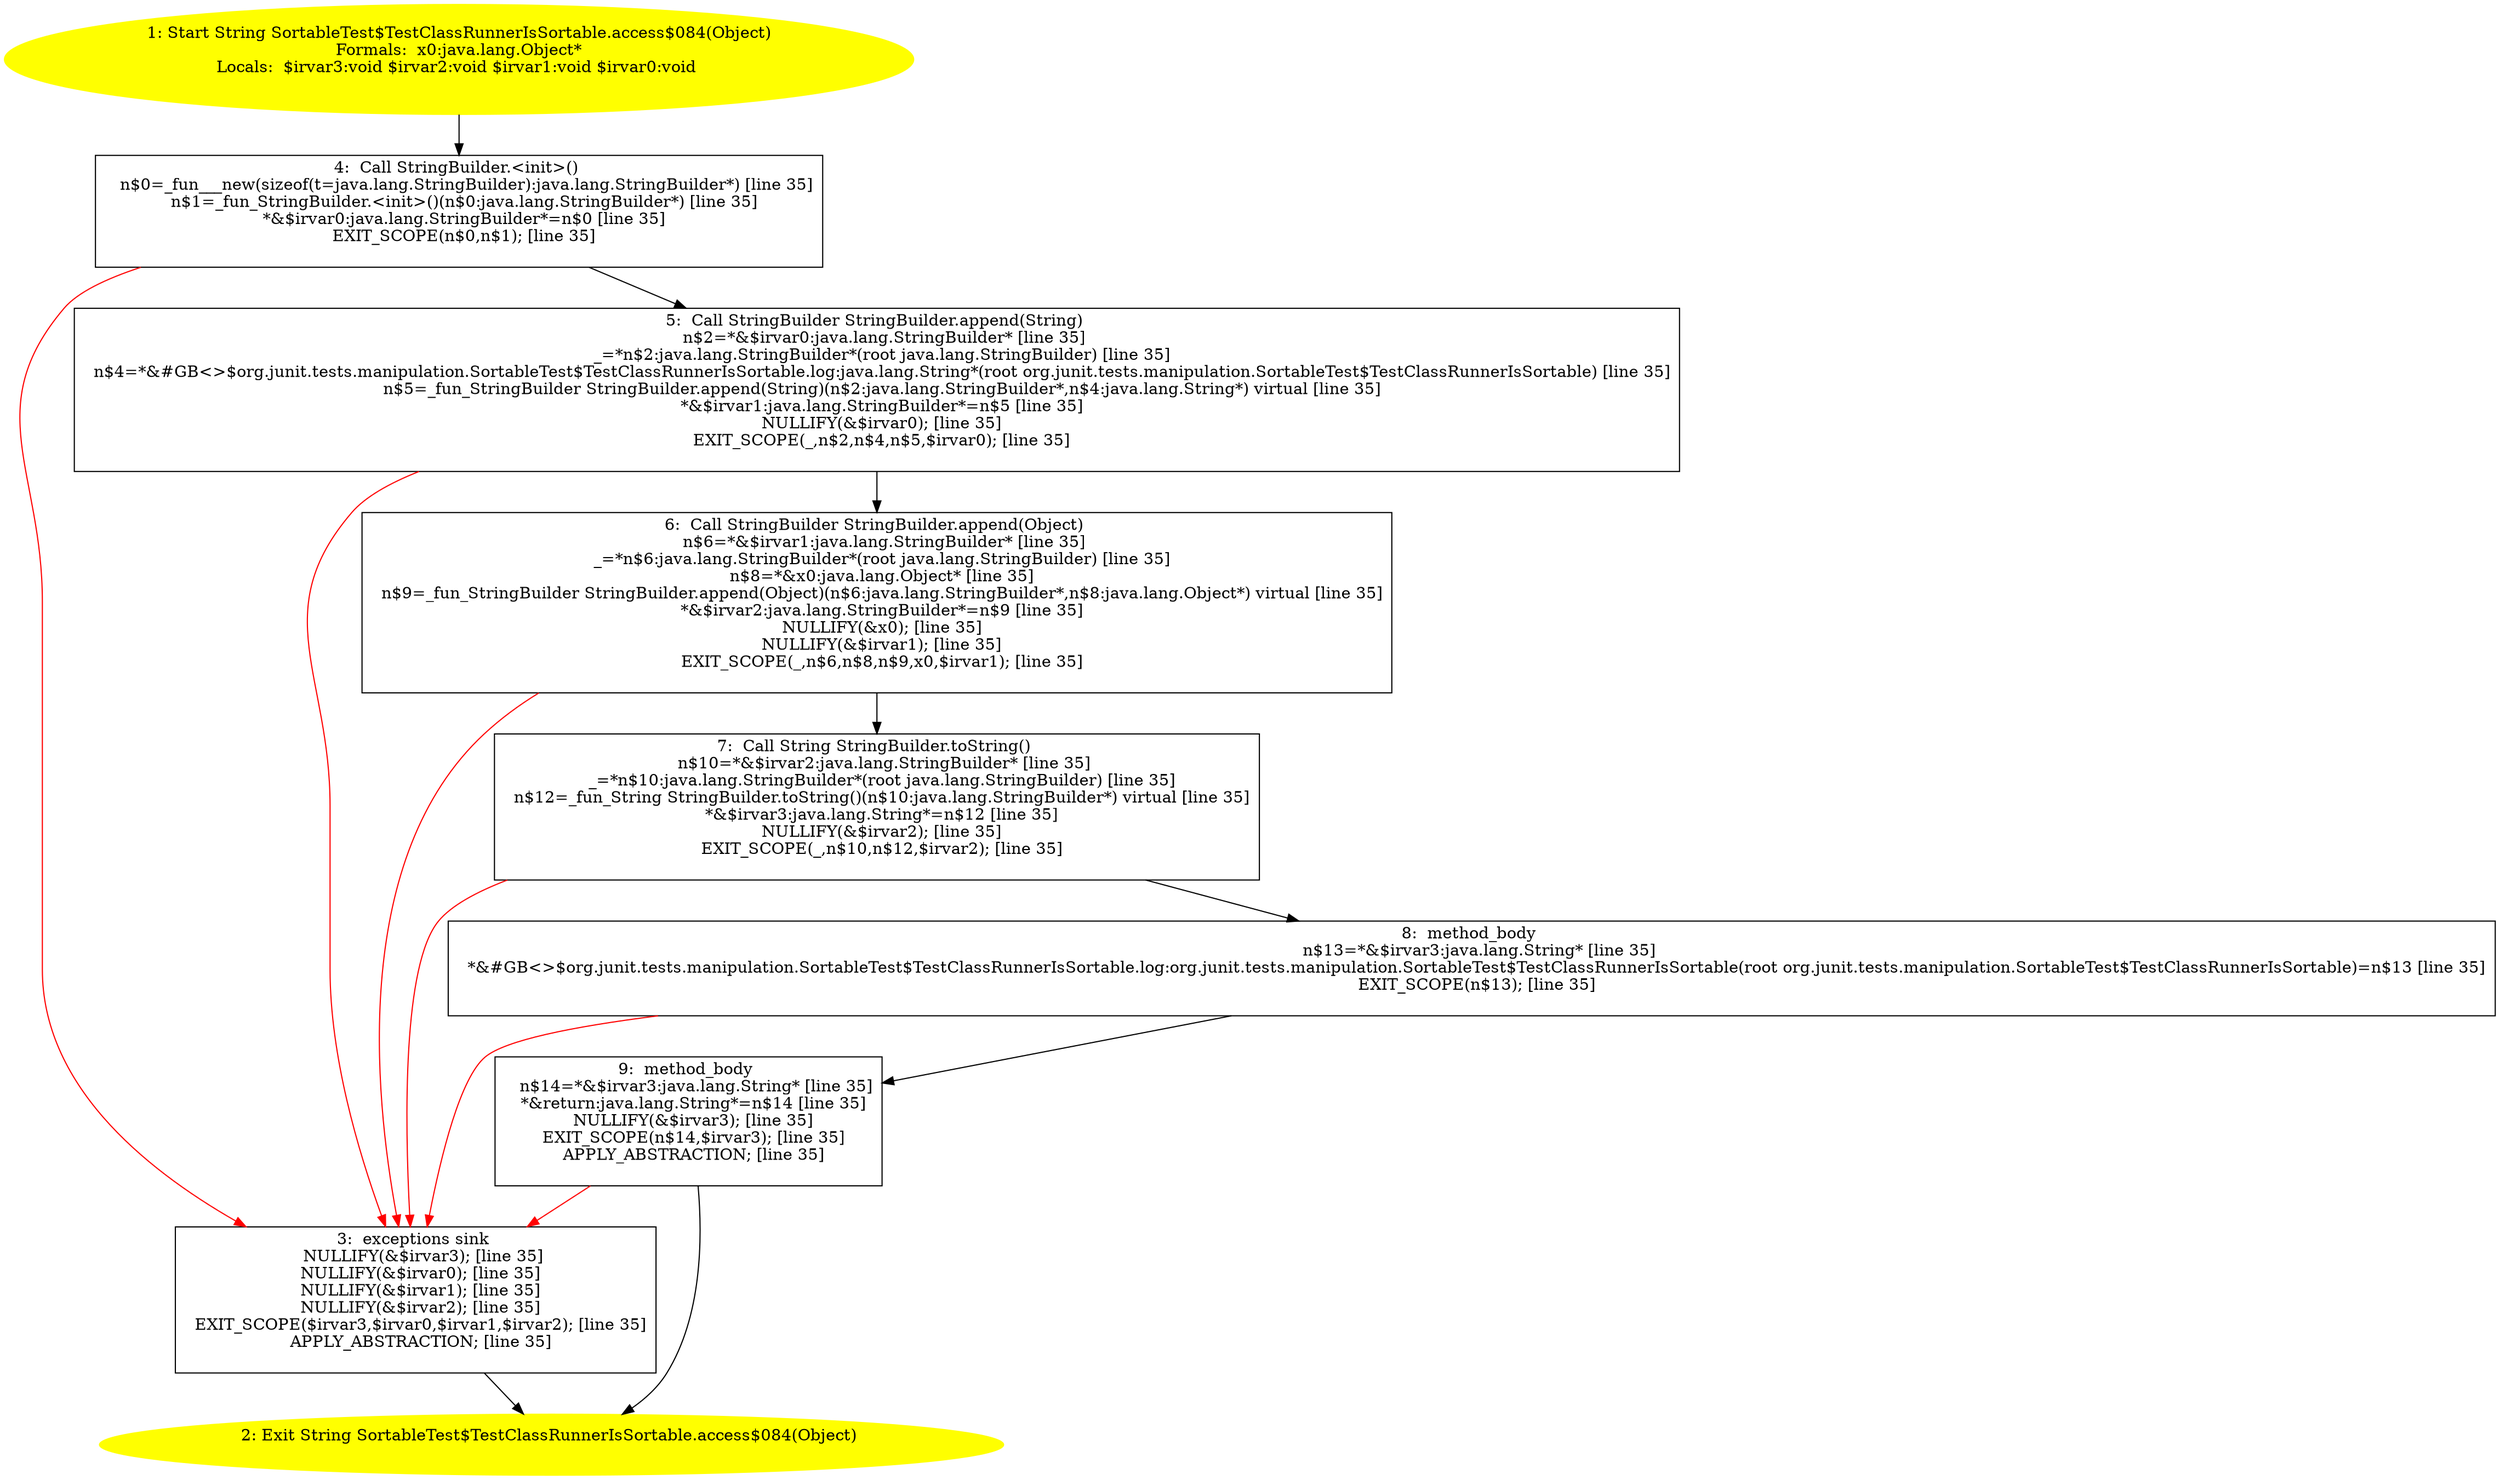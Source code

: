 /* @generated */
digraph cfg {
"org.junit.tests.manipulation.SortableTest$TestClassRunnerIsSortable.access$084(java.lang.Object):jav.c9ecd1f01991db1bb9ee88e03366f62e_1" [label="1: Start String SortableTest$TestClassRunnerIsSortable.access$084(Object)\nFormals:  x0:java.lang.Object*\nLocals:  $irvar3:void $irvar2:void $irvar1:void $irvar0:void \n  " color=yellow style=filled]
	

	 "org.junit.tests.manipulation.SortableTest$TestClassRunnerIsSortable.access$084(java.lang.Object):jav.c9ecd1f01991db1bb9ee88e03366f62e_1" -> "org.junit.tests.manipulation.SortableTest$TestClassRunnerIsSortable.access$084(java.lang.Object):jav.c9ecd1f01991db1bb9ee88e03366f62e_4" ;
"org.junit.tests.manipulation.SortableTest$TestClassRunnerIsSortable.access$084(java.lang.Object):jav.c9ecd1f01991db1bb9ee88e03366f62e_2" [label="2: Exit String SortableTest$TestClassRunnerIsSortable.access$084(Object) \n  " color=yellow style=filled]
	

"org.junit.tests.manipulation.SortableTest$TestClassRunnerIsSortable.access$084(java.lang.Object):jav.c9ecd1f01991db1bb9ee88e03366f62e_3" [label="3:  exceptions sink \n   NULLIFY(&$irvar3); [line 35]\n  NULLIFY(&$irvar0); [line 35]\n  NULLIFY(&$irvar1); [line 35]\n  NULLIFY(&$irvar2); [line 35]\n  EXIT_SCOPE($irvar3,$irvar0,$irvar1,$irvar2); [line 35]\n  APPLY_ABSTRACTION; [line 35]\n " shape="box"]
	

	 "org.junit.tests.manipulation.SortableTest$TestClassRunnerIsSortable.access$084(java.lang.Object):jav.c9ecd1f01991db1bb9ee88e03366f62e_3" -> "org.junit.tests.manipulation.SortableTest$TestClassRunnerIsSortable.access$084(java.lang.Object):jav.c9ecd1f01991db1bb9ee88e03366f62e_2" ;
"org.junit.tests.manipulation.SortableTest$TestClassRunnerIsSortable.access$084(java.lang.Object):jav.c9ecd1f01991db1bb9ee88e03366f62e_4" [label="4:  Call StringBuilder.<init>() \n   n$0=_fun___new(sizeof(t=java.lang.StringBuilder):java.lang.StringBuilder*) [line 35]\n  n$1=_fun_StringBuilder.<init>()(n$0:java.lang.StringBuilder*) [line 35]\n  *&$irvar0:java.lang.StringBuilder*=n$0 [line 35]\n  EXIT_SCOPE(n$0,n$1); [line 35]\n " shape="box"]
	

	 "org.junit.tests.manipulation.SortableTest$TestClassRunnerIsSortable.access$084(java.lang.Object):jav.c9ecd1f01991db1bb9ee88e03366f62e_4" -> "org.junit.tests.manipulation.SortableTest$TestClassRunnerIsSortable.access$084(java.lang.Object):jav.c9ecd1f01991db1bb9ee88e03366f62e_5" ;
	 "org.junit.tests.manipulation.SortableTest$TestClassRunnerIsSortable.access$084(java.lang.Object):jav.c9ecd1f01991db1bb9ee88e03366f62e_4" -> "org.junit.tests.manipulation.SortableTest$TestClassRunnerIsSortable.access$084(java.lang.Object):jav.c9ecd1f01991db1bb9ee88e03366f62e_3" [color="red" ];
"org.junit.tests.manipulation.SortableTest$TestClassRunnerIsSortable.access$084(java.lang.Object):jav.c9ecd1f01991db1bb9ee88e03366f62e_5" [label="5:  Call StringBuilder StringBuilder.append(String) \n   n$2=*&$irvar0:java.lang.StringBuilder* [line 35]\n  _=*n$2:java.lang.StringBuilder*(root java.lang.StringBuilder) [line 35]\n  n$4=*&#GB<>$org.junit.tests.manipulation.SortableTest$TestClassRunnerIsSortable.log:java.lang.String*(root org.junit.tests.manipulation.SortableTest$TestClassRunnerIsSortable) [line 35]\n  n$5=_fun_StringBuilder StringBuilder.append(String)(n$2:java.lang.StringBuilder*,n$4:java.lang.String*) virtual [line 35]\n  *&$irvar1:java.lang.StringBuilder*=n$5 [line 35]\n  NULLIFY(&$irvar0); [line 35]\n  EXIT_SCOPE(_,n$2,n$4,n$5,$irvar0); [line 35]\n " shape="box"]
	

	 "org.junit.tests.manipulation.SortableTest$TestClassRunnerIsSortable.access$084(java.lang.Object):jav.c9ecd1f01991db1bb9ee88e03366f62e_5" -> "org.junit.tests.manipulation.SortableTest$TestClassRunnerIsSortable.access$084(java.lang.Object):jav.c9ecd1f01991db1bb9ee88e03366f62e_6" ;
	 "org.junit.tests.manipulation.SortableTest$TestClassRunnerIsSortable.access$084(java.lang.Object):jav.c9ecd1f01991db1bb9ee88e03366f62e_5" -> "org.junit.tests.manipulation.SortableTest$TestClassRunnerIsSortable.access$084(java.lang.Object):jav.c9ecd1f01991db1bb9ee88e03366f62e_3" [color="red" ];
"org.junit.tests.manipulation.SortableTest$TestClassRunnerIsSortable.access$084(java.lang.Object):jav.c9ecd1f01991db1bb9ee88e03366f62e_6" [label="6:  Call StringBuilder StringBuilder.append(Object) \n   n$6=*&$irvar1:java.lang.StringBuilder* [line 35]\n  _=*n$6:java.lang.StringBuilder*(root java.lang.StringBuilder) [line 35]\n  n$8=*&x0:java.lang.Object* [line 35]\n  n$9=_fun_StringBuilder StringBuilder.append(Object)(n$6:java.lang.StringBuilder*,n$8:java.lang.Object*) virtual [line 35]\n  *&$irvar2:java.lang.StringBuilder*=n$9 [line 35]\n  NULLIFY(&x0); [line 35]\n  NULLIFY(&$irvar1); [line 35]\n  EXIT_SCOPE(_,n$6,n$8,n$9,x0,$irvar1); [line 35]\n " shape="box"]
	

	 "org.junit.tests.manipulation.SortableTest$TestClassRunnerIsSortable.access$084(java.lang.Object):jav.c9ecd1f01991db1bb9ee88e03366f62e_6" -> "org.junit.tests.manipulation.SortableTest$TestClassRunnerIsSortable.access$084(java.lang.Object):jav.c9ecd1f01991db1bb9ee88e03366f62e_7" ;
	 "org.junit.tests.manipulation.SortableTest$TestClassRunnerIsSortable.access$084(java.lang.Object):jav.c9ecd1f01991db1bb9ee88e03366f62e_6" -> "org.junit.tests.manipulation.SortableTest$TestClassRunnerIsSortable.access$084(java.lang.Object):jav.c9ecd1f01991db1bb9ee88e03366f62e_3" [color="red" ];
"org.junit.tests.manipulation.SortableTest$TestClassRunnerIsSortable.access$084(java.lang.Object):jav.c9ecd1f01991db1bb9ee88e03366f62e_7" [label="7:  Call String StringBuilder.toString() \n   n$10=*&$irvar2:java.lang.StringBuilder* [line 35]\n  _=*n$10:java.lang.StringBuilder*(root java.lang.StringBuilder) [line 35]\n  n$12=_fun_String StringBuilder.toString()(n$10:java.lang.StringBuilder*) virtual [line 35]\n  *&$irvar3:java.lang.String*=n$12 [line 35]\n  NULLIFY(&$irvar2); [line 35]\n  EXIT_SCOPE(_,n$10,n$12,$irvar2); [line 35]\n " shape="box"]
	

	 "org.junit.tests.manipulation.SortableTest$TestClassRunnerIsSortable.access$084(java.lang.Object):jav.c9ecd1f01991db1bb9ee88e03366f62e_7" -> "org.junit.tests.manipulation.SortableTest$TestClassRunnerIsSortable.access$084(java.lang.Object):jav.c9ecd1f01991db1bb9ee88e03366f62e_8" ;
	 "org.junit.tests.manipulation.SortableTest$TestClassRunnerIsSortable.access$084(java.lang.Object):jav.c9ecd1f01991db1bb9ee88e03366f62e_7" -> "org.junit.tests.manipulation.SortableTest$TestClassRunnerIsSortable.access$084(java.lang.Object):jav.c9ecd1f01991db1bb9ee88e03366f62e_3" [color="red" ];
"org.junit.tests.manipulation.SortableTest$TestClassRunnerIsSortable.access$084(java.lang.Object):jav.c9ecd1f01991db1bb9ee88e03366f62e_8" [label="8:  method_body \n   n$13=*&$irvar3:java.lang.String* [line 35]\n  *&#GB<>$org.junit.tests.manipulation.SortableTest$TestClassRunnerIsSortable.log:org.junit.tests.manipulation.SortableTest$TestClassRunnerIsSortable(root org.junit.tests.manipulation.SortableTest$TestClassRunnerIsSortable)=n$13 [line 35]\n  EXIT_SCOPE(n$13); [line 35]\n " shape="box"]
	

	 "org.junit.tests.manipulation.SortableTest$TestClassRunnerIsSortable.access$084(java.lang.Object):jav.c9ecd1f01991db1bb9ee88e03366f62e_8" -> "org.junit.tests.manipulation.SortableTest$TestClassRunnerIsSortable.access$084(java.lang.Object):jav.c9ecd1f01991db1bb9ee88e03366f62e_9" ;
	 "org.junit.tests.manipulation.SortableTest$TestClassRunnerIsSortable.access$084(java.lang.Object):jav.c9ecd1f01991db1bb9ee88e03366f62e_8" -> "org.junit.tests.manipulation.SortableTest$TestClassRunnerIsSortable.access$084(java.lang.Object):jav.c9ecd1f01991db1bb9ee88e03366f62e_3" [color="red" ];
"org.junit.tests.manipulation.SortableTest$TestClassRunnerIsSortable.access$084(java.lang.Object):jav.c9ecd1f01991db1bb9ee88e03366f62e_9" [label="9:  method_body \n   n$14=*&$irvar3:java.lang.String* [line 35]\n  *&return:java.lang.String*=n$14 [line 35]\n  NULLIFY(&$irvar3); [line 35]\n  EXIT_SCOPE(n$14,$irvar3); [line 35]\n  APPLY_ABSTRACTION; [line 35]\n " shape="box"]
	

	 "org.junit.tests.manipulation.SortableTest$TestClassRunnerIsSortable.access$084(java.lang.Object):jav.c9ecd1f01991db1bb9ee88e03366f62e_9" -> "org.junit.tests.manipulation.SortableTest$TestClassRunnerIsSortable.access$084(java.lang.Object):jav.c9ecd1f01991db1bb9ee88e03366f62e_2" ;
	 "org.junit.tests.manipulation.SortableTest$TestClassRunnerIsSortable.access$084(java.lang.Object):jav.c9ecd1f01991db1bb9ee88e03366f62e_9" -> "org.junit.tests.manipulation.SortableTest$TestClassRunnerIsSortable.access$084(java.lang.Object):jav.c9ecd1f01991db1bb9ee88e03366f62e_3" [color="red" ];
}
